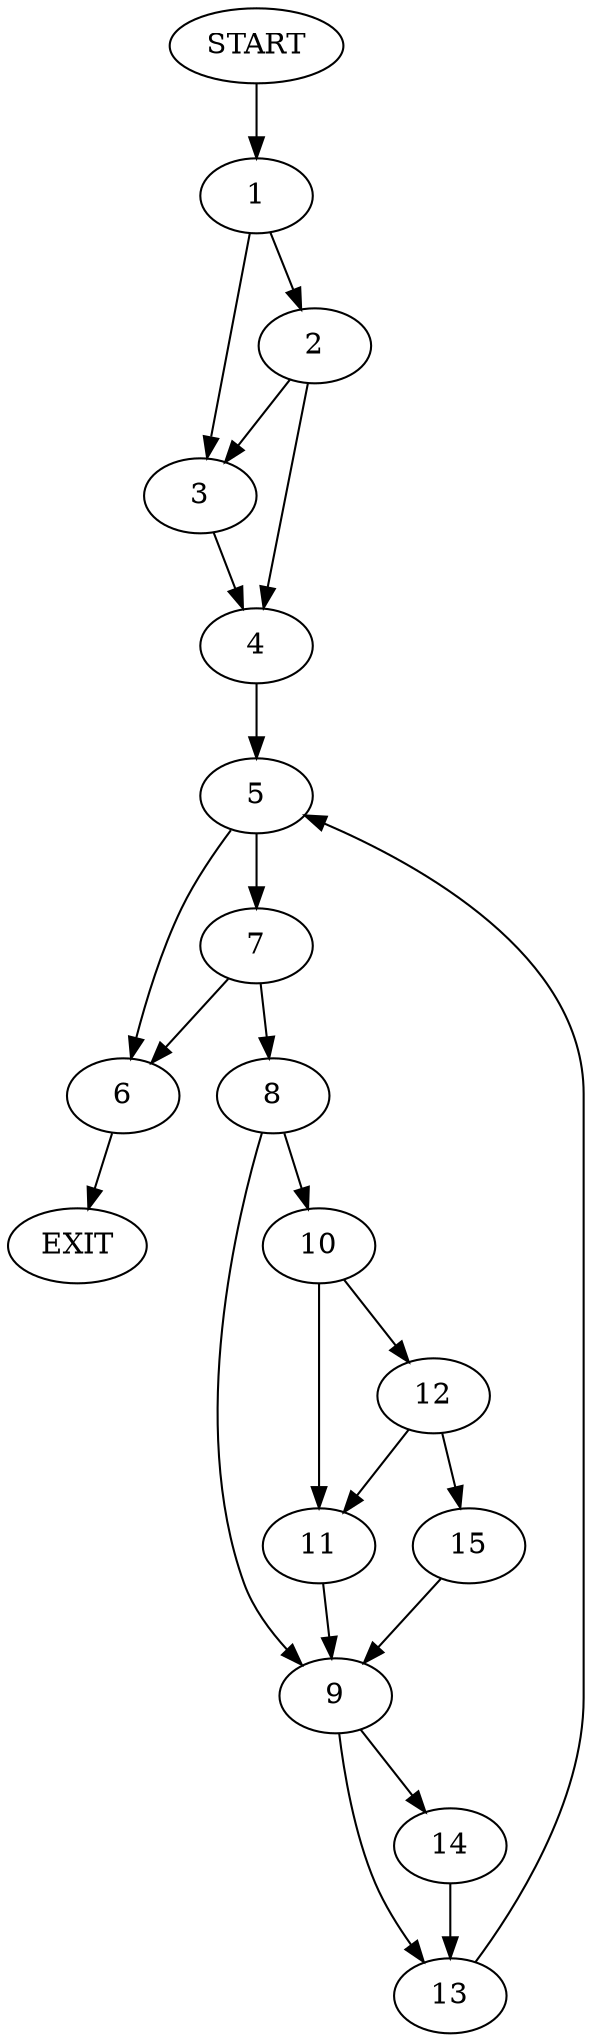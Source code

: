 digraph {
0 [label="START"]
16 [label="EXIT"]
0 -> 1
1 -> 2
1 -> 3
2 -> 4
2 -> 3
3 -> 4
4 -> 5
5 -> 6
5 -> 7
7 -> 6
7 -> 8
6 -> 16
8 -> 9
8 -> 10
10 -> 11
10 -> 12
9 -> 13
9 -> 14
11 -> 9
12 -> 11
12 -> 15
15 -> 9
13 -> 5
14 -> 13
}
